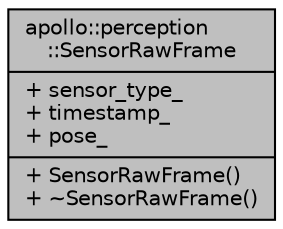 digraph "apollo::perception::SensorRawFrame"
{
  edge [fontname="Helvetica",fontsize="10",labelfontname="Helvetica",labelfontsize="10"];
  node [fontname="Helvetica",fontsize="10",shape=record];
  Node1 [label="{apollo::perception\l::SensorRawFrame\n|+ sensor_type_\l+ timestamp_\l+ pose_\l|+ SensorRawFrame()\l+ ~SensorRawFrame()\l}",height=0.2,width=0.4,color="black", fillcolor="grey75", style="filled" fontcolor="black"];
}
